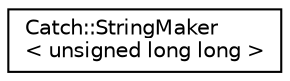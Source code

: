 digraph "Graphical Class Hierarchy"
{
  edge [fontname="Helvetica",fontsize="10",labelfontname="Helvetica",labelfontsize="10"];
  node [fontname="Helvetica",fontsize="10",shape=record];
  rankdir="LR";
  Node1 [label="Catch::StringMaker\l\< unsigned long long \>",height=0.2,width=0.4,color="black", fillcolor="white", style="filled",URL="$structCatch_1_1StringMaker_3_01unsigned_01long_01long_01_4.html"];
}
